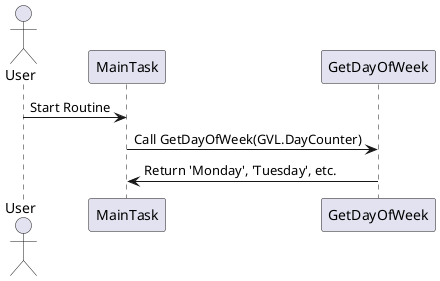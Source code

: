 @startuml Sequence Diagram Calling Function
Actor User

Participant MainTask
participant GetDayOfWeek

User ->MainTask : Start Routine
MainTask -> GetDayOfWeek : Call GetDayOfWeek(GVL.DayCounter)
GetDayOfWeek -> MainTask : Return 'Monday', 'Tuesday', etc.

@enduml
